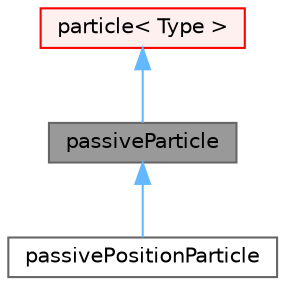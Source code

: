digraph "passiveParticle"
{
 // LATEX_PDF_SIZE
  bgcolor="transparent";
  edge [fontname=Helvetica,fontsize=10,labelfontname=Helvetica,labelfontsize=10];
  node [fontname=Helvetica,fontsize=10,shape=box,height=0.2,width=0.4];
  Node1 [id="Node000001",label="passiveParticle",height=0.2,width=0.4,color="gray40", fillcolor="grey60", style="filled", fontcolor="black",tooltip="Copy of base particle."];
  Node2 -> Node1 [id="edge1_Node000001_Node000002",dir="back",color="steelblue1",style="solid",tooltip=" "];
  Node2 [id="Node000002",label="particle\< Type \>",height=0.2,width=0.4,color="red", fillcolor="#FFF0F0", style="filled",URL="$classFoam_1_1particle.html",tooltip="Base particle class."];
  Node1 -> Node4 [id="edge2_Node000001_Node000004",dir="back",color="steelblue1",style="solid",tooltip=" "];
  Node4 [id="Node000004",label="passivePositionParticle",height=0.2,width=0.4,color="gray40", fillcolor="white", style="filled",URL="$classFoam_1_1passivePositionParticle.html",tooltip="Copy of base particle but without particle locating and preserving read location."];
}
